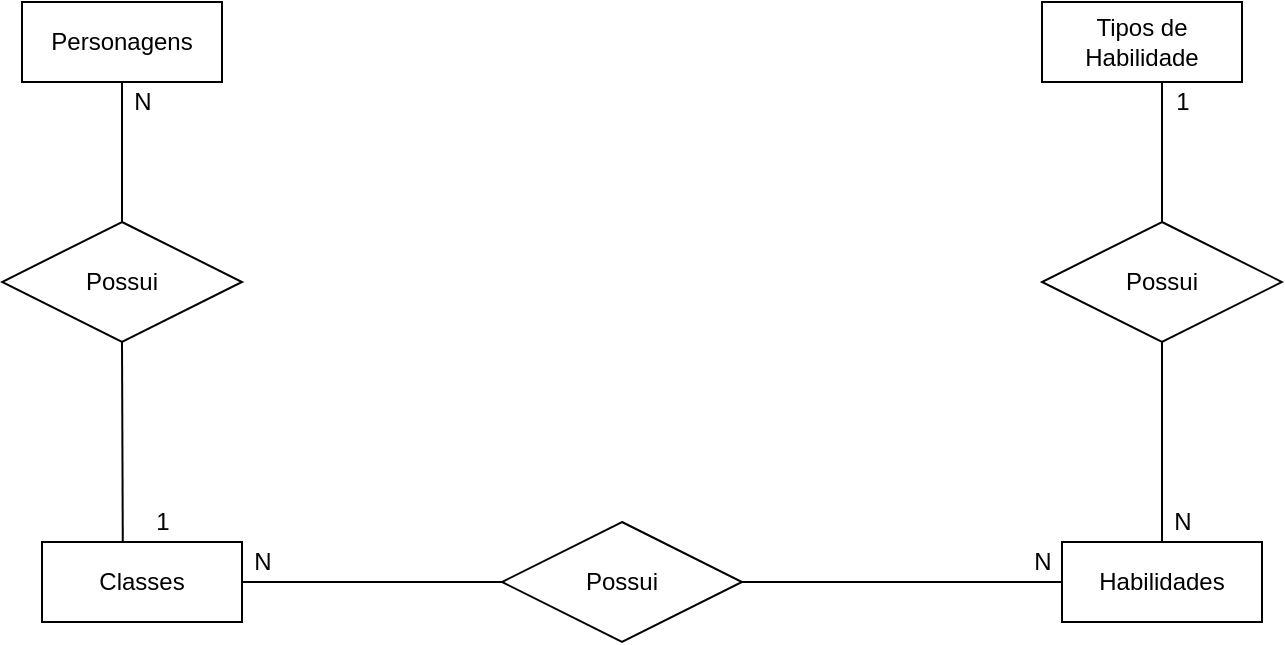 <mxfile version="14.9.5" type="device"><diagram id="KL-JhAYYbIEhUih7joQF" name="Page-1"><mxGraphModel dx="1115" dy="423" grid="1" gridSize="10" guides="1" tooltips="1" connect="1" arrows="1" fold="1" page="1" pageScale="1" pageWidth="827" pageHeight="1169" math="0" shadow="0"><root><mxCell id="0"/><mxCell id="1" parent="0"/><mxCell id="chnzIJ4COcPhkvi1P6Xa-4" value="" style="endArrow=none;html=1;exitX=0.5;exitY=0;exitDx=0;exitDy=0;" edge="1" parent="1" source="chnzIJ4COcPhkvi1P6Xa-27"><mxGeometry width="50" height="50" relative="1" as="geometry"><mxPoint x="100" y="160" as="sourcePoint"/><mxPoint x="100" y="100" as="targetPoint"/></mxGeometry></mxCell><mxCell id="chnzIJ4COcPhkvi1P6Xa-5" value="N" style="text;html=1;align=center;verticalAlign=middle;resizable=0;points=[];autosize=1;strokeColor=none;" vertex="1" parent="1"><mxGeometry x="100" y="100" width="20" height="20" as="geometry"/></mxCell><mxCell id="chnzIJ4COcPhkvi1P6Xa-7" value="" style="endArrow=none;html=1;entryX=0.5;entryY=1;entryDx=0;entryDy=0;exitX=0.404;exitY=0.046;exitDx=0;exitDy=0;exitPerimeter=0;" edge="1" parent="1" source="chnzIJ4COcPhkvi1P6Xa-28" target="chnzIJ4COcPhkvi1P6Xa-27"><mxGeometry width="50" height="50" relative="1" as="geometry"><mxPoint x="100" y="320" as="sourcePoint"/><mxPoint x="100" y="240" as="targetPoint"/></mxGeometry></mxCell><mxCell id="chnzIJ4COcPhkvi1P6Xa-29" value="" style="edgeStyle=orthogonalEdgeStyle;rounded=0;orthogonalLoop=1;jettySize=auto;html=1;" edge="1" parent="1" source="chnzIJ4COcPhkvi1P6Xa-8" target="chnzIJ4COcPhkvi1P6Xa-28"><mxGeometry relative="1" as="geometry"/></mxCell><mxCell id="chnzIJ4COcPhkvi1P6Xa-8" value="1" style="text;html=1;align=center;verticalAlign=middle;resizable=0;points=[];autosize=1;strokeColor=none;" vertex="1" parent="1"><mxGeometry x="110" y="310" width="20" height="20" as="geometry"/></mxCell><mxCell id="chnzIJ4COcPhkvi1P6Xa-11" value="" style="endArrow=none;html=1;entryX=0;entryY=0.5;entryDx=0;entryDy=0;" edge="1" parent="1"><mxGeometry width="50" height="50" relative="1" as="geometry"><mxPoint x="160" y="350" as="sourcePoint"/><mxPoint x="320" y="350" as="targetPoint"/></mxGeometry></mxCell><mxCell id="chnzIJ4COcPhkvi1P6Xa-14" value="" style="endArrow=none;html=1;entryX=0;entryY=0.5;entryDx=0;entryDy=0;exitX=1;exitY=0.5;exitDx=0;exitDy=0;" edge="1" parent="1" target="chnzIJ4COcPhkvi1P6Xa-31"><mxGeometry width="50" height="50" relative="1" as="geometry"><mxPoint x="400" y="350" as="sourcePoint"/><mxPoint x="560" y="350" as="targetPoint"/><Array as="points"/></mxGeometry></mxCell><mxCell id="chnzIJ4COcPhkvi1P6Xa-16" value="" style="endArrow=none;html=1;exitX=0.5;exitY=0;exitDx=0;exitDy=0;" edge="1" parent="1" source="chnzIJ4COcPhkvi1P6Xa-31" target="chnzIJ4COcPhkvi1P6Xa-32"><mxGeometry width="50" height="50" relative="1" as="geometry"><mxPoint x="620" y="320" as="sourcePoint"/><mxPoint x="620" y="240" as="targetPoint"/></mxGeometry></mxCell><mxCell id="chnzIJ4COcPhkvi1P6Xa-19" value="" style="endArrow=none;html=1;exitX=0.5;exitY=0;exitDx=0;exitDy=0;entryX=0.5;entryY=1;entryDx=0;entryDy=0;" edge="1" parent="1" source="chnzIJ4COcPhkvi1P6Xa-32"><mxGeometry width="50" height="50" relative="1" as="geometry"><mxPoint x="620" y="160" as="sourcePoint"/><mxPoint x="620" y="100" as="targetPoint"/></mxGeometry></mxCell><mxCell id="chnzIJ4COcPhkvi1P6Xa-20" value="N" style="text;html=1;align=center;verticalAlign=middle;resizable=0;points=[];autosize=1;strokeColor=none;" vertex="1" parent="1"><mxGeometry x="160" y="330" width="20" height="20" as="geometry"/></mxCell><mxCell id="chnzIJ4COcPhkvi1P6Xa-21" value="N" style="text;html=1;align=center;verticalAlign=middle;resizable=0;points=[];autosize=1;strokeColor=none;" vertex="1" parent="1"><mxGeometry x="550" y="330" width="20" height="20" as="geometry"/></mxCell><mxCell id="chnzIJ4COcPhkvi1P6Xa-22" value="N" style="text;html=1;align=center;verticalAlign=middle;resizable=0;points=[];autosize=1;strokeColor=none;" vertex="1" parent="1"><mxGeometry x="620" y="310" width="20" height="20" as="geometry"/></mxCell><mxCell id="chnzIJ4COcPhkvi1P6Xa-23" value="1" style="text;html=1;align=center;verticalAlign=middle;resizable=0;points=[];autosize=1;strokeColor=none;" vertex="1" parent="1"><mxGeometry x="620" y="100" width="20" height="20" as="geometry"/></mxCell><mxCell id="chnzIJ4COcPhkvi1P6Xa-26" value="Personagens" style="whiteSpace=wrap;html=1;align=center;" vertex="1" parent="1"><mxGeometry x="50" y="60" width="100" height="40" as="geometry"/></mxCell><mxCell id="chnzIJ4COcPhkvi1P6Xa-27" value="Possui" style="shape=rhombus;perimeter=rhombusPerimeter;whiteSpace=wrap;html=1;align=center;" vertex="1" parent="1"><mxGeometry x="40" y="170" width="120" height="60" as="geometry"/></mxCell><mxCell id="chnzIJ4COcPhkvi1P6Xa-28" value="Classes" style="whiteSpace=wrap;html=1;align=center;" vertex="1" parent="1"><mxGeometry x="60" y="330" width="100" height="40" as="geometry"/></mxCell><mxCell id="chnzIJ4COcPhkvi1P6Xa-30" value="Possui" style="shape=rhombus;perimeter=rhombusPerimeter;whiteSpace=wrap;html=1;align=center;" vertex="1" parent="1"><mxGeometry x="290" y="320" width="120" height="60" as="geometry"/></mxCell><mxCell id="chnzIJ4COcPhkvi1P6Xa-31" value="Habilidades" style="whiteSpace=wrap;html=1;align=center;" vertex="1" parent="1"><mxGeometry x="570" y="330" width="100" height="40" as="geometry"/></mxCell><mxCell id="chnzIJ4COcPhkvi1P6Xa-32" value="Possui" style="shape=rhombus;perimeter=rhombusPerimeter;whiteSpace=wrap;html=1;align=center;" vertex="1" parent="1"><mxGeometry x="560" y="170" width="120" height="60" as="geometry"/></mxCell><mxCell id="chnzIJ4COcPhkvi1P6Xa-33" value="Tipos de Habilidade" style="whiteSpace=wrap;html=1;align=center;" vertex="1" parent="1"><mxGeometry x="560" y="60" width="100" height="40" as="geometry"/></mxCell></root></mxGraphModel></diagram></mxfile>